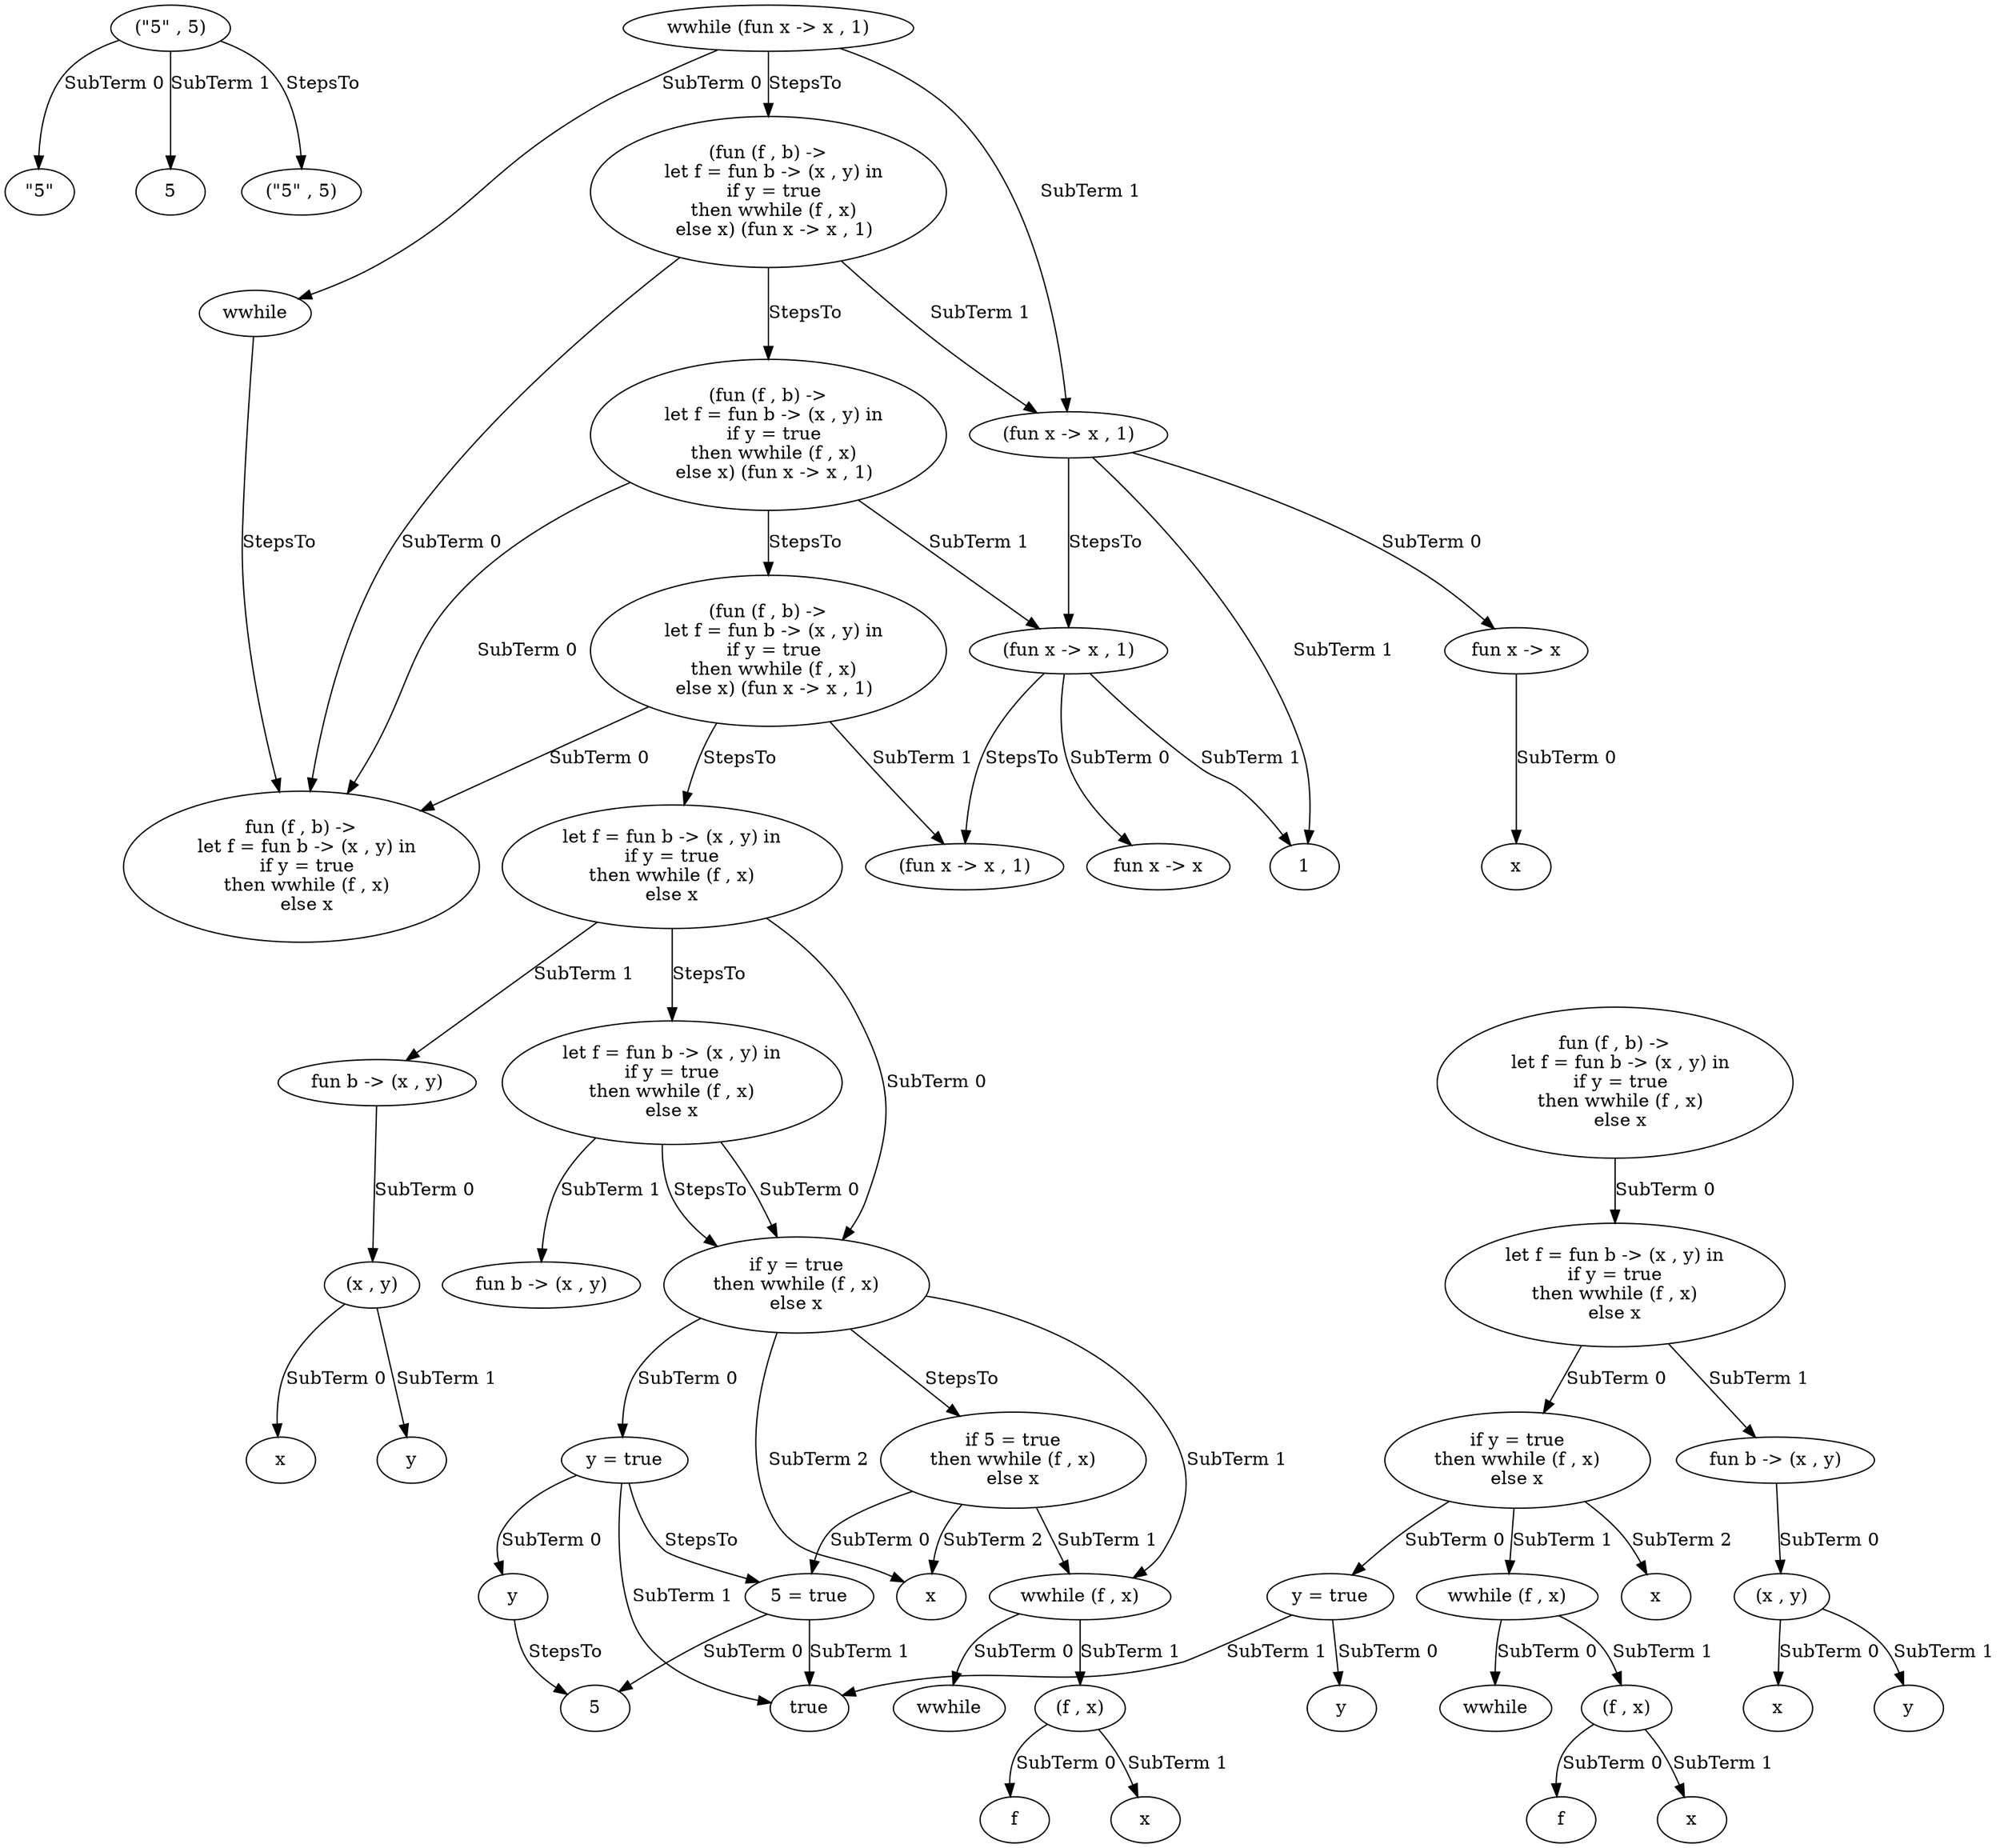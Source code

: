 digraph G {
u95[label="\"5\""];
u96[label="5"];
u97[label="x"];
u98[label="y"];
u99[label="(x , y)"];
u100[label="y"];
u101[label="f"];
u102[label="x"];
u103[label="wwhile"];
u104[label="(f , x)"];
u105[label="y = true"];
u106[label="wwhile (f , x)"];
u107[label="x"];
u108[label="if y = true\nthen wwhile (f , x)\nelse x"];
u109[label="fun b -> (x , y)"];
u110[label="let f = fun b -> (x , y) in\nif y = true\nthen wwhile (f , x)\nelse x"];
u111[label="fun (f , b) ->\n  let f = fun b -> (x , y) in\n  if y = true\n  then wwhile (f , x)\n  else x"];
u112[label="x"];
u113[label="fun x -> x"];
u114[label="(\"5\" , 5)"];
u115[label="(\"5\" , 5)"];
u116[label="wwhile"];
u117[label="wwhile (fun x -> x , 1)"];
u118[label="(fun x -> x , 1)"];
u119[label="fun x -> x"];
u120[label="1"];
u121[label="(fun (f , b) ->\n  let f = fun b -> (x , y) in\n  if y = true\n  then wwhile (f , x)\n  else x) (fun x -> x , 1)"];
u122[label="(fun x -> x , 1)"];
u123[label="(fun (f , b) ->\n  let f = fun b -> (x , y) in\n  if y = true\n  then wwhile (f , x)\n  else x) (fun x -> x , 1)"];
u124[label="fun (f , b) ->\n  let f = fun b -> (x , y) in\n  if y = true\n  then wwhile (f , x)\n  else x"];
u125[label="(fun x -> x , 1)"];
u126[label="x"];
u127[label="y"];
u128[label="(x , y)"];
u129[label="f"];
u130[label="x"];
u131[label="wwhile"];
u132[label="(f , x)"];
u133[label="(fun (f , b) ->\n  let f = fun b -> (x , y) in\n  if y = true\n  then wwhile (f , x)\n  else x) (fun x -> x , 1)"];
u134[label="fun b -> (x , y)"];
u135[label="let f = fun b -> (x , y) in\nif y = true\nthen wwhile (f , x)\nelse x"];
u136[label="fun b -> (x , y)"];
u137[label="let f = fun b -> (x , y) in\nif y = true\nthen wwhile (f , x)\nelse x"];
u138[label="y"];
u139[label="y = true"];
u140[label="5"];
u141[label="true"];
u142[label="if y = true\nthen wwhile (f , x)\nelse x"];
u143[label="5 = true"];
u144[label="wwhile (f , x)"];
u145[label="x"];
u146[label="if 5 = true\nthen wwhile (f , x)\nelse x"];
u99 -> u97[label="SubTerm 0"];
u99 -> u98[label="SubTerm 1"];
u104 -> u101[label="SubTerm 0"];
u104 -> u102[label="SubTerm 1"];
u105 -> u100[label="SubTerm 0"];
u105 -> u141[label="SubTerm 1"];
u106 -> u103[label="SubTerm 0"];
u106 -> u104[label="SubTerm 1"];
u108 -> u105[label="SubTerm 0"];
u108 -> u106[label="SubTerm 1"];
u108 -> u107[label="SubTerm 2"];
u109 -> u99[label="SubTerm 0"];
u110 -> u108[label="SubTerm 0"];
u110 -> u109[label="SubTerm 1"];
u111 -> u110[label="SubTerm 0"];
u113 -> u112[label="SubTerm 0"];
u115 -> u95[label="SubTerm 0"];
u115 -> u96[label="SubTerm 1"];
u115 -> u114[label="StepsTo"];
u116 -> u124[label="StepsTo"];
u117 -> u116[label="SubTerm 0"];
u117 -> u118[label="SubTerm 1"];
u117 -> u121[label="StepsTo"];
u118 -> u113[label="SubTerm 0"];
u118 -> u120[label="SubTerm 1"];
u118 -> u122[label="StepsTo"];
u121 -> u118[label="SubTerm 1"];
u121 -> u123[label="StepsTo"];
u121 -> u124[label="SubTerm 0"];
u122 -> u119[label="SubTerm 0"];
u122 -> u120[label="SubTerm 1"];
u122 -> u125[label="StepsTo"];
u123 -> u122[label="SubTerm 1"];
u123 -> u124[label="SubTerm 0"];
u123 -> u133[label="StepsTo"];
u128 -> u126[label="SubTerm 0"];
u128 -> u127[label="SubTerm 1"];
u132 -> u129[label="SubTerm 0"];
u132 -> u130[label="SubTerm 1"];
u133 -> u124[label="SubTerm 0"];
u133 -> u125[label="SubTerm 1"];
u133 -> u135[label="StepsTo"];
u134 -> u128[label="SubTerm 0"];
u135 -> u134[label="SubTerm 1"];
u135 -> u137[label="StepsTo"];
u135 -> u142[label="SubTerm 0"];
u137 -> u136[label="SubTerm 1"];
u137 -> u142[label="StepsTo"];
u137 -> u142[label="SubTerm 0"];
u138 -> u140[label="StepsTo"];
u139 -> u138[label="SubTerm 0"];
u139 -> u141[label="SubTerm 1"];
u139 -> u143[label="StepsTo"];
u142 -> u139[label="SubTerm 0"];
u142 -> u144[label="SubTerm 1"];
u142 -> u145[label="SubTerm 2"];
u142 -> u146[label="StepsTo"];
u143 -> u140[label="SubTerm 0"];
u143 -> u141[label="SubTerm 1"];
u144 -> u131[label="SubTerm 0"];
u144 -> u132[label="SubTerm 1"];
u146 -> u143[label="SubTerm 0"];
u146 -> u144[label="SubTerm 1"];
u146 -> u145[label="SubTerm 2"];

}
